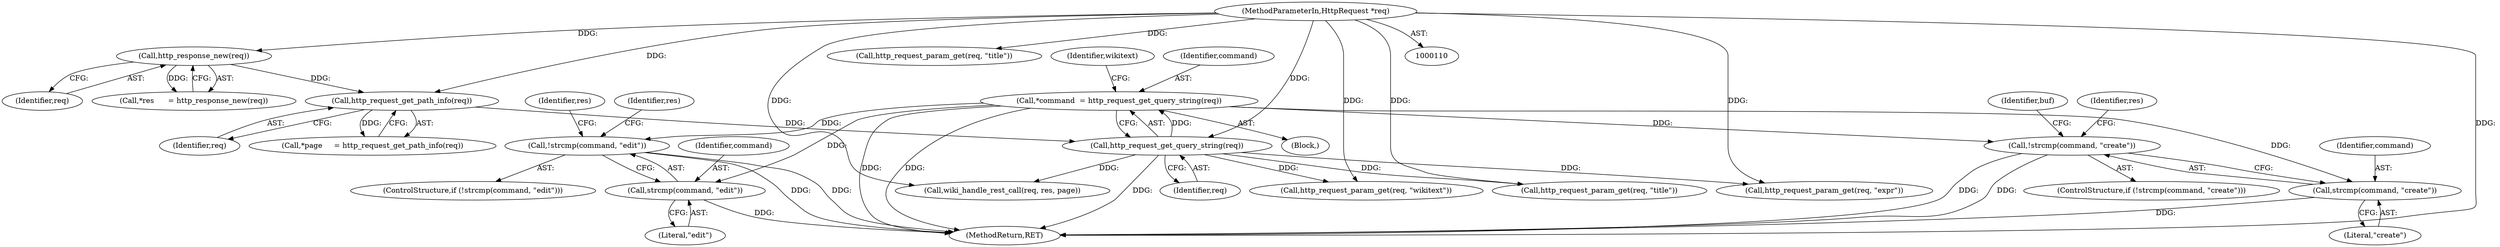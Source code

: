 digraph "0_didiwiki_5e5c796617e1712905dc5462b94bd5e6c08d15ea@pointer" {
"1000124" [label="(Call,*command  = http_request_get_query_string(req))"];
"1000126" [label="(Call,http_request_get_query_string(req))"];
"1000121" [label="(Call,http_request_get_path_info(req))"];
"1000116" [label="(Call,http_response_new(req))"];
"1000111" [label="(MethodParameterIn,HttpRequest *req)"];
"1000325" [label="(Call,!strcmp(command, \"edit\"))"];
"1000326" [label="(Call,strcmp(command, \"edit\"))"];
"1000343" [label="(Call,!strcmp(command, \"create\"))"];
"1000344" [label="(Call,strcmp(command, \"create\"))"];
"1000349" [label="(Identifier,res)"];
"1000292" [label="(Call,http_request_param_get(req, \"title\"))"];
"1000337" [label="(Identifier,res)"];
"1000112" [label="(Block,)"];
"1000127" [label="(Identifier,req)"];
"1000116" [label="(Call,http_response_new(req))"];
"1000331" [label="(Identifier,res)"];
"1000326" [label="(Call,strcmp(command, \"edit\"))"];
"1000121" [label="(Call,http_request_get_path_info(req))"];
"1000126" [label="(Call,http_request_get_query_string(req))"];
"1000114" [label="(Call,*res      = http_response_new(req))"];
"1000346" [label="(Literal,\"create\")"];
"1000124" [label="(Call,*command  = http_request_get_query_string(req))"];
"1000345" [label="(Identifier,command)"];
"1000125" [label="(Identifier,command)"];
"1000285" [label="(Call,http_request_param_get(req, \"title\"))"];
"1000343" [label="(Call,!strcmp(command, \"create\"))"];
"1000344" [label="(Call,strcmp(command, \"create\"))"];
"1000324" [label="(ControlStructure,if (!strcmp(command, \"edit\")))"];
"1000327" [label="(Identifier,command)"];
"1000223" [label="(Call,wiki_handle_rest_call(req, res, page))"];
"1000119" [label="(Call,*page     = http_request_get_path_info(req))"];
"1000117" [label="(Identifier,req)"];
"1000363" [label="(MethodReturn,RET)"];
"1000111" [label="(MethodParameterIn,HttpRequest *req)"];
"1000328" [label="(Literal,\"edit\")"];
"1000271" [label="(Call,http_request_param_get(req, \"expr\"))"];
"1000325" [label="(Call,!strcmp(command, \"edit\"))"];
"1000122" [label="(Identifier,req)"];
"1000305" [label="(Call,http_request_param_get(req, \"wikitext\"))"];
"1000342" [label="(ControlStructure,if (!strcmp(command, \"create\")))"];
"1000130" [label="(Identifier,wikitext)"];
"1000356" [label="(Identifier,buf)"];
"1000124" -> "1000112"  [label="AST: "];
"1000124" -> "1000126"  [label="CFG: "];
"1000125" -> "1000124"  [label="AST: "];
"1000126" -> "1000124"  [label="AST: "];
"1000130" -> "1000124"  [label="CFG: "];
"1000124" -> "1000363"  [label="DDG: "];
"1000124" -> "1000363"  [label="DDG: "];
"1000126" -> "1000124"  [label="DDG: "];
"1000124" -> "1000325"  [label="DDG: "];
"1000124" -> "1000326"  [label="DDG: "];
"1000124" -> "1000343"  [label="DDG: "];
"1000124" -> "1000344"  [label="DDG: "];
"1000126" -> "1000127"  [label="CFG: "];
"1000127" -> "1000126"  [label="AST: "];
"1000126" -> "1000363"  [label="DDG: "];
"1000121" -> "1000126"  [label="DDG: "];
"1000111" -> "1000126"  [label="DDG: "];
"1000126" -> "1000223"  [label="DDG: "];
"1000126" -> "1000271"  [label="DDG: "];
"1000126" -> "1000285"  [label="DDG: "];
"1000126" -> "1000305"  [label="DDG: "];
"1000121" -> "1000119"  [label="AST: "];
"1000121" -> "1000122"  [label="CFG: "];
"1000122" -> "1000121"  [label="AST: "];
"1000119" -> "1000121"  [label="CFG: "];
"1000121" -> "1000119"  [label="DDG: "];
"1000116" -> "1000121"  [label="DDG: "];
"1000111" -> "1000121"  [label="DDG: "];
"1000116" -> "1000114"  [label="AST: "];
"1000116" -> "1000117"  [label="CFG: "];
"1000117" -> "1000116"  [label="AST: "];
"1000114" -> "1000116"  [label="CFG: "];
"1000116" -> "1000114"  [label="DDG: "];
"1000111" -> "1000116"  [label="DDG: "];
"1000111" -> "1000110"  [label="AST: "];
"1000111" -> "1000363"  [label="DDG: "];
"1000111" -> "1000223"  [label="DDG: "];
"1000111" -> "1000271"  [label="DDG: "];
"1000111" -> "1000285"  [label="DDG: "];
"1000111" -> "1000292"  [label="DDG: "];
"1000111" -> "1000305"  [label="DDG: "];
"1000325" -> "1000324"  [label="AST: "];
"1000325" -> "1000326"  [label="CFG: "];
"1000326" -> "1000325"  [label="AST: "];
"1000331" -> "1000325"  [label="CFG: "];
"1000337" -> "1000325"  [label="CFG: "];
"1000325" -> "1000363"  [label="DDG: "];
"1000325" -> "1000363"  [label="DDG: "];
"1000326" -> "1000328"  [label="CFG: "];
"1000327" -> "1000326"  [label="AST: "];
"1000328" -> "1000326"  [label="AST: "];
"1000326" -> "1000363"  [label="DDG: "];
"1000343" -> "1000342"  [label="AST: "];
"1000343" -> "1000344"  [label="CFG: "];
"1000344" -> "1000343"  [label="AST: "];
"1000349" -> "1000343"  [label="CFG: "];
"1000356" -> "1000343"  [label="CFG: "];
"1000343" -> "1000363"  [label="DDG: "];
"1000343" -> "1000363"  [label="DDG: "];
"1000344" -> "1000346"  [label="CFG: "];
"1000345" -> "1000344"  [label="AST: "];
"1000346" -> "1000344"  [label="AST: "];
"1000344" -> "1000363"  [label="DDG: "];
}
